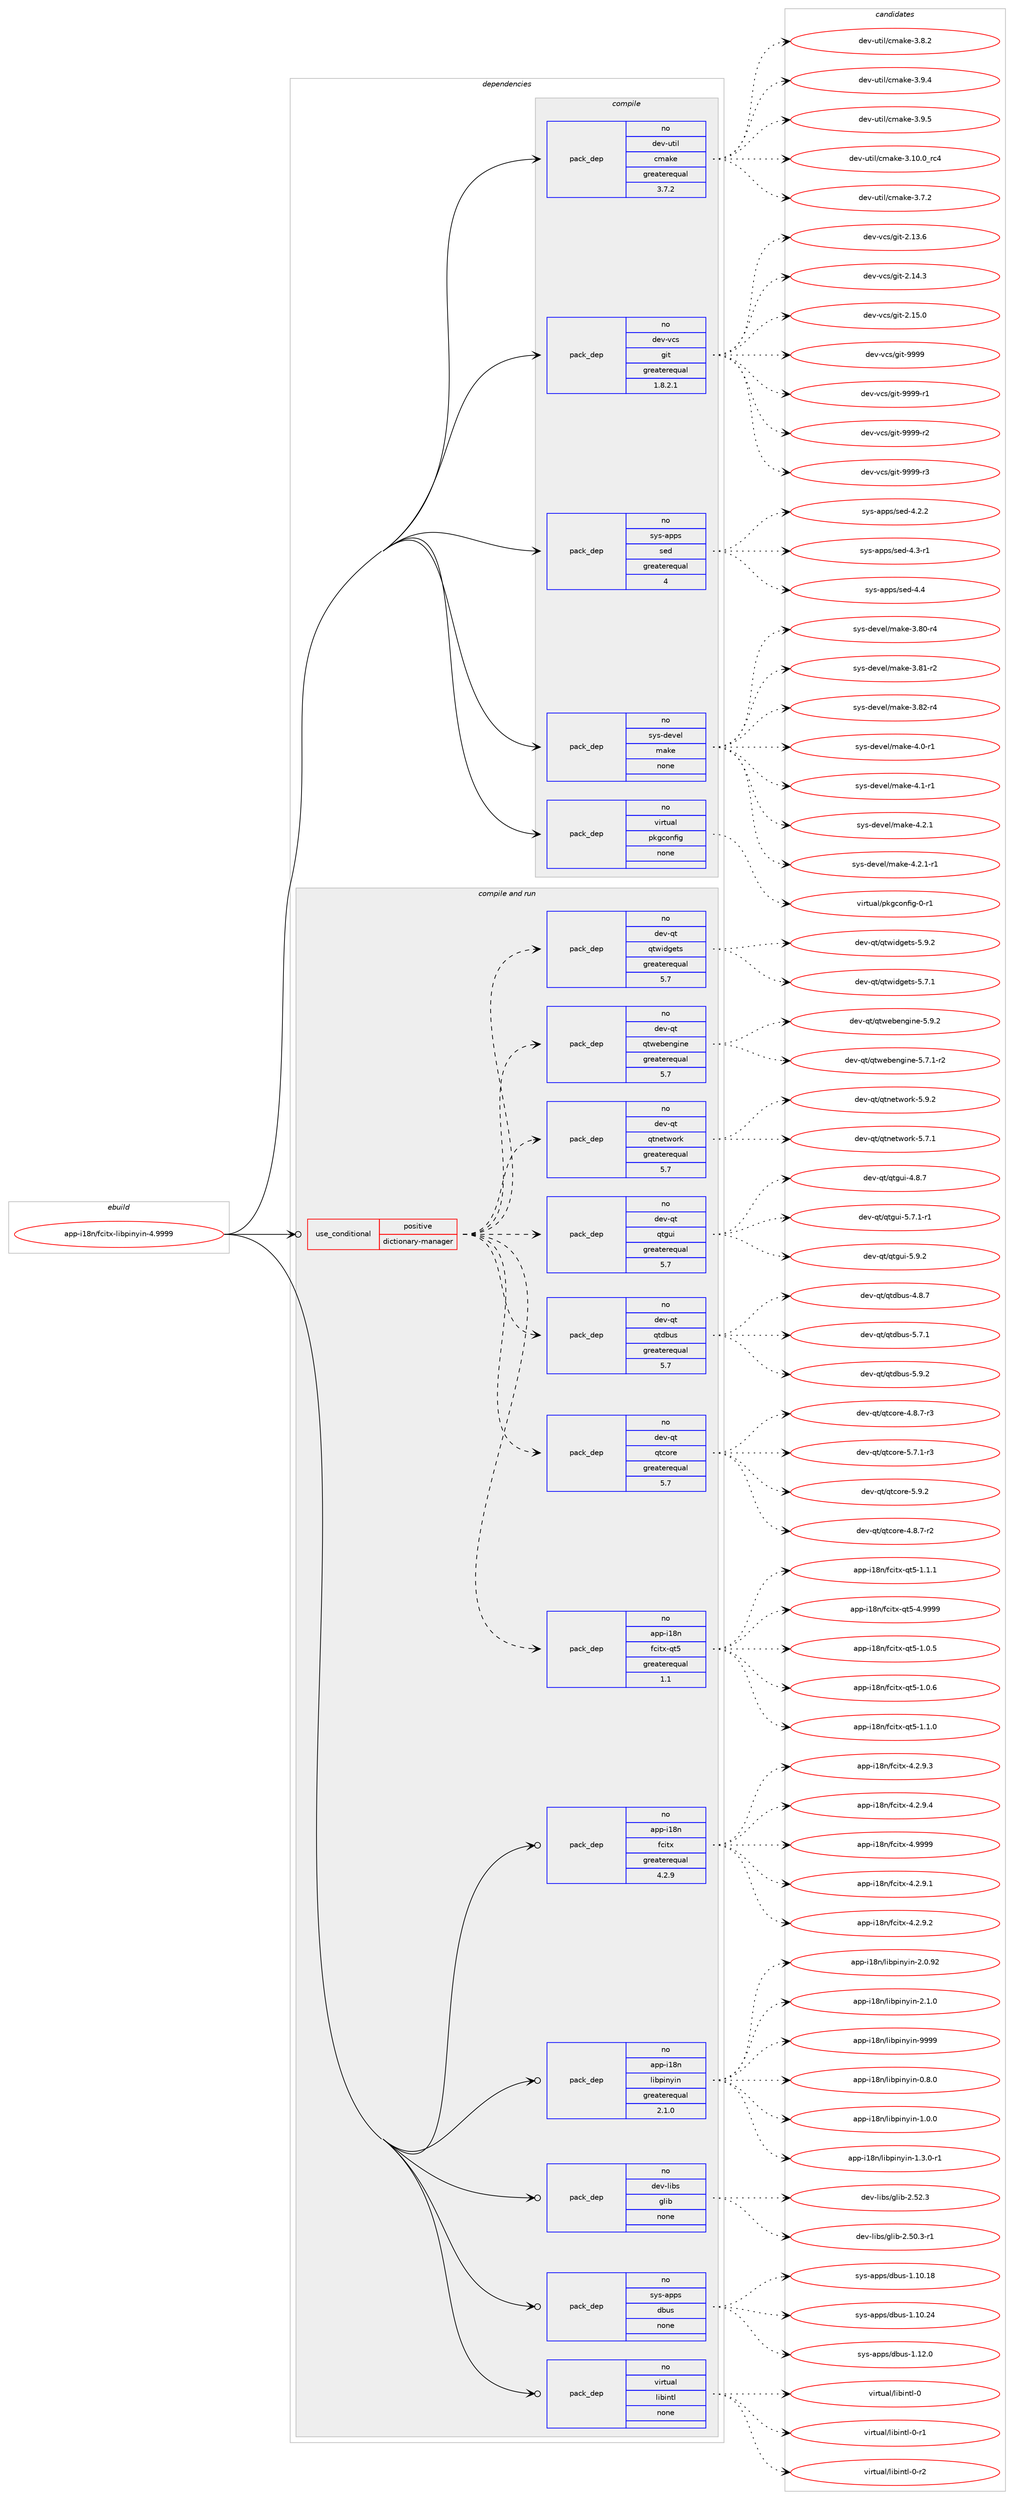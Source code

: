 digraph prolog {

# *************
# Graph options
# *************

newrank=true;
concentrate=true;
compound=true;
graph [rankdir=LR,fontname=Helvetica,fontsize=10,ranksep=1.5];#, ranksep=2.5, nodesep=0.2];
edge  [arrowhead=vee];
node  [fontname=Helvetica,fontsize=10];

# **********
# The ebuild
# **********

subgraph cluster_leftcol {
color=gray;
rank=same;
label=<<i>ebuild</i>>;
id [label="app-i18n/fcitx-libpinyin-4.9999", color=red, width=4, href="../app-i18n/fcitx-libpinyin-4.9999.svg"];
}

# ****************
# The dependencies
# ****************

subgraph cluster_midcol {
color=gray;
label=<<i>dependencies</i>>;
subgraph cluster_compile {
fillcolor="#eeeeee";
style=filled;
label=<<i>compile</i>>;
subgraph pack29567 {
dependency41911 [label=<<TABLE BORDER="0" CELLBORDER="1" CELLSPACING="0" CELLPADDING="4" WIDTH="220"><TR><TD ROWSPAN="6" CELLPADDING="30">pack_dep</TD></TR><TR><TD WIDTH="110">no</TD></TR><TR><TD>dev-util</TD></TR><TR><TD>cmake</TD></TR><TR><TD>greaterequal</TD></TR><TR><TD>3.7.2</TD></TR></TABLE>>, shape=none, color=blue];
}
id:e -> dependency41911:w [weight=20,style="solid",arrowhead="vee"];
subgraph pack29568 {
dependency41912 [label=<<TABLE BORDER="0" CELLBORDER="1" CELLSPACING="0" CELLPADDING="4" WIDTH="220"><TR><TD ROWSPAN="6" CELLPADDING="30">pack_dep</TD></TR><TR><TD WIDTH="110">no</TD></TR><TR><TD>dev-vcs</TD></TR><TR><TD>git</TD></TR><TR><TD>greaterequal</TD></TR><TR><TD>1.8.2.1</TD></TR></TABLE>>, shape=none, color=blue];
}
id:e -> dependency41912:w [weight=20,style="solid",arrowhead="vee"];
subgraph pack29569 {
dependency41913 [label=<<TABLE BORDER="0" CELLBORDER="1" CELLSPACING="0" CELLPADDING="4" WIDTH="220"><TR><TD ROWSPAN="6" CELLPADDING="30">pack_dep</TD></TR><TR><TD WIDTH="110">no</TD></TR><TR><TD>sys-apps</TD></TR><TR><TD>sed</TD></TR><TR><TD>greaterequal</TD></TR><TR><TD>4</TD></TR></TABLE>>, shape=none, color=blue];
}
id:e -> dependency41913:w [weight=20,style="solid",arrowhead="vee"];
subgraph pack29570 {
dependency41914 [label=<<TABLE BORDER="0" CELLBORDER="1" CELLSPACING="0" CELLPADDING="4" WIDTH="220"><TR><TD ROWSPAN="6" CELLPADDING="30">pack_dep</TD></TR><TR><TD WIDTH="110">no</TD></TR><TR><TD>sys-devel</TD></TR><TR><TD>make</TD></TR><TR><TD>none</TD></TR><TR><TD></TD></TR></TABLE>>, shape=none, color=blue];
}
id:e -> dependency41914:w [weight=20,style="solid",arrowhead="vee"];
subgraph pack29571 {
dependency41915 [label=<<TABLE BORDER="0" CELLBORDER="1" CELLSPACING="0" CELLPADDING="4" WIDTH="220"><TR><TD ROWSPAN="6" CELLPADDING="30">pack_dep</TD></TR><TR><TD WIDTH="110">no</TD></TR><TR><TD>virtual</TD></TR><TR><TD>pkgconfig</TD></TR><TR><TD>none</TD></TR><TR><TD></TD></TR></TABLE>>, shape=none, color=blue];
}
id:e -> dependency41915:w [weight=20,style="solid",arrowhead="vee"];
}
subgraph cluster_compileandrun {
fillcolor="#eeeeee";
style=filled;
label=<<i>compile and run</i>>;
subgraph cond11698 {
dependency41916 [label=<<TABLE BORDER="0" CELLBORDER="1" CELLSPACING="0" CELLPADDING="4"><TR><TD ROWSPAN="3" CELLPADDING="10">use_conditional</TD></TR><TR><TD>positive</TD></TR><TR><TD>dictionary-manager</TD></TR></TABLE>>, shape=none, color=red];
subgraph pack29572 {
dependency41917 [label=<<TABLE BORDER="0" CELLBORDER="1" CELLSPACING="0" CELLPADDING="4" WIDTH="220"><TR><TD ROWSPAN="6" CELLPADDING="30">pack_dep</TD></TR><TR><TD WIDTH="110">no</TD></TR><TR><TD>app-i18n</TD></TR><TR><TD>fcitx-qt5</TD></TR><TR><TD>greaterequal</TD></TR><TR><TD>1.1</TD></TR></TABLE>>, shape=none, color=blue];
}
dependency41916:e -> dependency41917:w [weight=20,style="dashed",arrowhead="vee"];
subgraph pack29573 {
dependency41918 [label=<<TABLE BORDER="0" CELLBORDER="1" CELLSPACING="0" CELLPADDING="4" WIDTH="220"><TR><TD ROWSPAN="6" CELLPADDING="30">pack_dep</TD></TR><TR><TD WIDTH="110">no</TD></TR><TR><TD>dev-qt</TD></TR><TR><TD>qtcore</TD></TR><TR><TD>greaterequal</TD></TR><TR><TD>5.7</TD></TR></TABLE>>, shape=none, color=blue];
}
dependency41916:e -> dependency41918:w [weight=20,style="dashed",arrowhead="vee"];
subgraph pack29574 {
dependency41919 [label=<<TABLE BORDER="0" CELLBORDER="1" CELLSPACING="0" CELLPADDING="4" WIDTH="220"><TR><TD ROWSPAN="6" CELLPADDING="30">pack_dep</TD></TR><TR><TD WIDTH="110">no</TD></TR><TR><TD>dev-qt</TD></TR><TR><TD>qtdbus</TD></TR><TR><TD>greaterequal</TD></TR><TR><TD>5.7</TD></TR></TABLE>>, shape=none, color=blue];
}
dependency41916:e -> dependency41919:w [weight=20,style="dashed",arrowhead="vee"];
subgraph pack29575 {
dependency41920 [label=<<TABLE BORDER="0" CELLBORDER="1" CELLSPACING="0" CELLPADDING="4" WIDTH="220"><TR><TD ROWSPAN="6" CELLPADDING="30">pack_dep</TD></TR><TR><TD WIDTH="110">no</TD></TR><TR><TD>dev-qt</TD></TR><TR><TD>qtgui</TD></TR><TR><TD>greaterequal</TD></TR><TR><TD>5.7</TD></TR></TABLE>>, shape=none, color=blue];
}
dependency41916:e -> dependency41920:w [weight=20,style="dashed",arrowhead="vee"];
subgraph pack29576 {
dependency41921 [label=<<TABLE BORDER="0" CELLBORDER="1" CELLSPACING="0" CELLPADDING="4" WIDTH="220"><TR><TD ROWSPAN="6" CELLPADDING="30">pack_dep</TD></TR><TR><TD WIDTH="110">no</TD></TR><TR><TD>dev-qt</TD></TR><TR><TD>qtnetwork</TD></TR><TR><TD>greaterequal</TD></TR><TR><TD>5.7</TD></TR></TABLE>>, shape=none, color=blue];
}
dependency41916:e -> dependency41921:w [weight=20,style="dashed",arrowhead="vee"];
subgraph pack29577 {
dependency41922 [label=<<TABLE BORDER="0" CELLBORDER="1" CELLSPACING="0" CELLPADDING="4" WIDTH="220"><TR><TD ROWSPAN="6" CELLPADDING="30">pack_dep</TD></TR><TR><TD WIDTH="110">no</TD></TR><TR><TD>dev-qt</TD></TR><TR><TD>qtwebengine</TD></TR><TR><TD>greaterequal</TD></TR><TR><TD>5.7</TD></TR></TABLE>>, shape=none, color=blue];
}
dependency41916:e -> dependency41922:w [weight=20,style="dashed",arrowhead="vee"];
subgraph pack29578 {
dependency41923 [label=<<TABLE BORDER="0" CELLBORDER="1" CELLSPACING="0" CELLPADDING="4" WIDTH="220"><TR><TD ROWSPAN="6" CELLPADDING="30">pack_dep</TD></TR><TR><TD WIDTH="110">no</TD></TR><TR><TD>dev-qt</TD></TR><TR><TD>qtwidgets</TD></TR><TR><TD>greaterequal</TD></TR><TR><TD>5.7</TD></TR></TABLE>>, shape=none, color=blue];
}
dependency41916:e -> dependency41923:w [weight=20,style="dashed",arrowhead="vee"];
}
id:e -> dependency41916:w [weight=20,style="solid",arrowhead="odotvee"];
subgraph pack29579 {
dependency41924 [label=<<TABLE BORDER="0" CELLBORDER="1" CELLSPACING="0" CELLPADDING="4" WIDTH="220"><TR><TD ROWSPAN="6" CELLPADDING="30">pack_dep</TD></TR><TR><TD WIDTH="110">no</TD></TR><TR><TD>app-i18n</TD></TR><TR><TD>fcitx</TD></TR><TR><TD>greaterequal</TD></TR><TR><TD>4.2.9</TD></TR></TABLE>>, shape=none, color=blue];
}
id:e -> dependency41924:w [weight=20,style="solid",arrowhead="odotvee"];
subgraph pack29580 {
dependency41925 [label=<<TABLE BORDER="0" CELLBORDER="1" CELLSPACING="0" CELLPADDING="4" WIDTH="220"><TR><TD ROWSPAN="6" CELLPADDING="30">pack_dep</TD></TR><TR><TD WIDTH="110">no</TD></TR><TR><TD>app-i18n</TD></TR><TR><TD>libpinyin</TD></TR><TR><TD>greaterequal</TD></TR><TR><TD>2.1.0</TD></TR></TABLE>>, shape=none, color=blue];
}
id:e -> dependency41925:w [weight=20,style="solid",arrowhead="odotvee"];
subgraph pack29581 {
dependency41926 [label=<<TABLE BORDER="0" CELLBORDER="1" CELLSPACING="0" CELLPADDING="4" WIDTH="220"><TR><TD ROWSPAN="6" CELLPADDING="30">pack_dep</TD></TR><TR><TD WIDTH="110">no</TD></TR><TR><TD>dev-libs</TD></TR><TR><TD>glib</TD></TR><TR><TD>none</TD></TR><TR><TD></TD></TR></TABLE>>, shape=none, color=blue];
}
id:e -> dependency41926:w [weight=20,style="solid",arrowhead="odotvee"];
subgraph pack29582 {
dependency41927 [label=<<TABLE BORDER="0" CELLBORDER="1" CELLSPACING="0" CELLPADDING="4" WIDTH="220"><TR><TD ROWSPAN="6" CELLPADDING="30">pack_dep</TD></TR><TR><TD WIDTH="110">no</TD></TR><TR><TD>sys-apps</TD></TR><TR><TD>dbus</TD></TR><TR><TD>none</TD></TR><TR><TD></TD></TR></TABLE>>, shape=none, color=blue];
}
id:e -> dependency41927:w [weight=20,style="solid",arrowhead="odotvee"];
subgraph pack29583 {
dependency41928 [label=<<TABLE BORDER="0" CELLBORDER="1" CELLSPACING="0" CELLPADDING="4" WIDTH="220"><TR><TD ROWSPAN="6" CELLPADDING="30">pack_dep</TD></TR><TR><TD WIDTH="110">no</TD></TR><TR><TD>virtual</TD></TR><TR><TD>libintl</TD></TR><TR><TD>none</TD></TR><TR><TD></TD></TR></TABLE>>, shape=none, color=blue];
}
id:e -> dependency41928:w [weight=20,style="solid",arrowhead="odotvee"];
}
subgraph cluster_run {
fillcolor="#eeeeee";
style=filled;
label=<<i>run</i>>;
}
}

# **************
# The candidates
# **************

subgraph cluster_choices {
rank=same;
color=gray;
label=<<i>candidates</i>>;

subgraph choice29567 {
color=black;
nodesep=1;
choice1001011184511711610510847991099710710145514649484648951149952 [label="dev-util/cmake-3.10.0_rc4", color=red, width=4,href="../dev-util/cmake-3.10.0_rc4.svg"];
choice10010111845117116105108479910997107101455146554650 [label="dev-util/cmake-3.7.2", color=red, width=4,href="../dev-util/cmake-3.7.2.svg"];
choice10010111845117116105108479910997107101455146564650 [label="dev-util/cmake-3.8.2", color=red, width=4,href="../dev-util/cmake-3.8.2.svg"];
choice10010111845117116105108479910997107101455146574652 [label="dev-util/cmake-3.9.4", color=red, width=4,href="../dev-util/cmake-3.9.4.svg"];
choice10010111845117116105108479910997107101455146574653 [label="dev-util/cmake-3.9.5", color=red, width=4,href="../dev-util/cmake-3.9.5.svg"];
dependency41911:e -> choice1001011184511711610510847991099710710145514649484648951149952:w [style=dotted,weight="100"];
dependency41911:e -> choice10010111845117116105108479910997107101455146554650:w [style=dotted,weight="100"];
dependency41911:e -> choice10010111845117116105108479910997107101455146564650:w [style=dotted,weight="100"];
dependency41911:e -> choice10010111845117116105108479910997107101455146574652:w [style=dotted,weight="100"];
dependency41911:e -> choice10010111845117116105108479910997107101455146574653:w [style=dotted,weight="100"];
}
subgraph choice29568 {
color=black;
nodesep=1;
choice10010111845118991154710310511645504649514654 [label="dev-vcs/git-2.13.6", color=red, width=4,href="../dev-vcs/git-2.13.6.svg"];
choice10010111845118991154710310511645504649524651 [label="dev-vcs/git-2.14.3", color=red, width=4,href="../dev-vcs/git-2.14.3.svg"];
choice10010111845118991154710310511645504649534648 [label="dev-vcs/git-2.15.0", color=red, width=4,href="../dev-vcs/git-2.15.0.svg"];
choice1001011184511899115471031051164557575757 [label="dev-vcs/git-9999", color=red, width=4,href="../dev-vcs/git-9999.svg"];
choice10010111845118991154710310511645575757574511449 [label="dev-vcs/git-9999-r1", color=red, width=4,href="../dev-vcs/git-9999-r1.svg"];
choice10010111845118991154710310511645575757574511450 [label="dev-vcs/git-9999-r2", color=red, width=4,href="../dev-vcs/git-9999-r2.svg"];
choice10010111845118991154710310511645575757574511451 [label="dev-vcs/git-9999-r3", color=red, width=4,href="../dev-vcs/git-9999-r3.svg"];
dependency41912:e -> choice10010111845118991154710310511645504649514654:w [style=dotted,weight="100"];
dependency41912:e -> choice10010111845118991154710310511645504649524651:w [style=dotted,weight="100"];
dependency41912:e -> choice10010111845118991154710310511645504649534648:w [style=dotted,weight="100"];
dependency41912:e -> choice1001011184511899115471031051164557575757:w [style=dotted,weight="100"];
dependency41912:e -> choice10010111845118991154710310511645575757574511449:w [style=dotted,weight="100"];
dependency41912:e -> choice10010111845118991154710310511645575757574511450:w [style=dotted,weight="100"];
dependency41912:e -> choice10010111845118991154710310511645575757574511451:w [style=dotted,weight="100"];
}
subgraph choice29569 {
color=black;
nodesep=1;
choice115121115459711211211547115101100455246504650 [label="sys-apps/sed-4.2.2", color=red, width=4,href="../sys-apps/sed-4.2.2.svg"];
choice115121115459711211211547115101100455246514511449 [label="sys-apps/sed-4.3-r1", color=red, width=4,href="../sys-apps/sed-4.3-r1.svg"];
choice11512111545971121121154711510110045524652 [label="sys-apps/sed-4.4", color=red, width=4,href="../sys-apps/sed-4.4.svg"];
dependency41913:e -> choice115121115459711211211547115101100455246504650:w [style=dotted,weight="100"];
dependency41913:e -> choice115121115459711211211547115101100455246514511449:w [style=dotted,weight="100"];
dependency41913:e -> choice11512111545971121121154711510110045524652:w [style=dotted,weight="100"];
}
subgraph choice29570 {
color=black;
nodesep=1;
choice11512111545100101118101108471099710710145514656484511452 [label="sys-devel/make-3.80-r4", color=red, width=4,href="../sys-devel/make-3.80-r4.svg"];
choice11512111545100101118101108471099710710145514656494511450 [label="sys-devel/make-3.81-r2", color=red, width=4,href="../sys-devel/make-3.81-r2.svg"];
choice11512111545100101118101108471099710710145514656504511452 [label="sys-devel/make-3.82-r4", color=red, width=4,href="../sys-devel/make-3.82-r4.svg"];
choice115121115451001011181011084710997107101455246484511449 [label="sys-devel/make-4.0-r1", color=red, width=4,href="../sys-devel/make-4.0-r1.svg"];
choice115121115451001011181011084710997107101455246494511449 [label="sys-devel/make-4.1-r1", color=red, width=4,href="../sys-devel/make-4.1-r1.svg"];
choice115121115451001011181011084710997107101455246504649 [label="sys-devel/make-4.2.1", color=red, width=4,href="../sys-devel/make-4.2.1.svg"];
choice1151211154510010111810110847109971071014552465046494511449 [label="sys-devel/make-4.2.1-r1", color=red, width=4,href="../sys-devel/make-4.2.1-r1.svg"];
dependency41914:e -> choice11512111545100101118101108471099710710145514656484511452:w [style=dotted,weight="100"];
dependency41914:e -> choice11512111545100101118101108471099710710145514656494511450:w [style=dotted,weight="100"];
dependency41914:e -> choice11512111545100101118101108471099710710145514656504511452:w [style=dotted,weight="100"];
dependency41914:e -> choice115121115451001011181011084710997107101455246484511449:w [style=dotted,weight="100"];
dependency41914:e -> choice115121115451001011181011084710997107101455246494511449:w [style=dotted,weight="100"];
dependency41914:e -> choice115121115451001011181011084710997107101455246504649:w [style=dotted,weight="100"];
dependency41914:e -> choice1151211154510010111810110847109971071014552465046494511449:w [style=dotted,weight="100"];
}
subgraph choice29571 {
color=black;
nodesep=1;
choice11810511411611797108471121071039911111010210510345484511449 [label="virtual/pkgconfig-0-r1", color=red, width=4,href="../virtual/pkgconfig-0-r1.svg"];
dependency41915:e -> choice11810511411611797108471121071039911111010210510345484511449:w [style=dotted,weight="100"];
}
subgraph choice29572 {
color=black;
nodesep=1;
choice9711211245105495611047102991051161204511311653454946484653 [label="app-i18n/fcitx-qt5-1.0.5", color=red, width=4,href="../app-i18n/fcitx-qt5-1.0.5.svg"];
choice9711211245105495611047102991051161204511311653454946484654 [label="app-i18n/fcitx-qt5-1.0.6", color=red, width=4,href="../app-i18n/fcitx-qt5-1.0.6.svg"];
choice9711211245105495611047102991051161204511311653454946494648 [label="app-i18n/fcitx-qt5-1.1.0", color=red, width=4,href="../app-i18n/fcitx-qt5-1.1.0.svg"];
choice9711211245105495611047102991051161204511311653454946494649 [label="app-i18n/fcitx-qt5-1.1.1", color=red, width=4,href="../app-i18n/fcitx-qt5-1.1.1.svg"];
choice971121124510549561104710299105116120451131165345524657575757 [label="app-i18n/fcitx-qt5-4.9999", color=red, width=4,href="../app-i18n/fcitx-qt5-4.9999.svg"];
dependency41917:e -> choice9711211245105495611047102991051161204511311653454946484653:w [style=dotted,weight="100"];
dependency41917:e -> choice9711211245105495611047102991051161204511311653454946484654:w [style=dotted,weight="100"];
dependency41917:e -> choice9711211245105495611047102991051161204511311653454946494648:w [style=dotted,weight="100"];
dependency41917:e -> choice9711211245105495611047102991051161204511311653454946494649:w [style=dotted,weight="100"];
dependency41917:e -> choice971121124510549561104710299105116120451131165345524657575757:w [style=dotted,weight="100"];
}
subgraph choice29573 {
color=black;
nodesep=1;
choice1001011184511311647113116991111141014552465646554511450 [label="dev-qt/qtcore-4.8.7-r2", color=red, width=4,href="../dev-qt/qtcore-4.8.7-r2.svg"];
choice1001011184511311647113116991111141014552465646554511451 [label="dev-qt/qtcore-4.8.7-r3", color=red, width=4,href="../dev-qt/qtcore-4.8.7-r3.svg"];
choice1001011184511311647113116991111141014553465546494511451 [label="dev-qt/qtcore-5.7.1-r3", color=red, width=4,href="../dev-qt/qtcore-5.7.1-r3.svg"];
choice100101118451131164711311699111114101455346574650 [label="dev-qt/qtcore-5.9.2", color=red, width=4,href="../dev-qt/qtcore-5.9.2.svg"];
dependency41918:e -> choice1001011184511311647113116991111141014552465646554511450:w [style=dotted,weight="100"];
dependency41918:e -> choice1001011184511311647113116991111141014552465646554511451:w [style=dotted,weight="100"];
dependency41918:e -> choice1001011184511311647113116991111141014553465546494511451:w [style=dotted,weight="100"];
dependency41918:e -> choice100101118451131164711311699111114101455346574650:w [style=dotted,weight="100"];
}
subgraph choice29574 {
color=black;
nodesep=1;
choice100101118451131164711311610098117115455246564655 [label="dev-qt/qtdbus-4.8.7", color=red, width=4,href="../dev-qt/qtdbus-4.8.7.svg"];
choice100101118451131164711311610098117115455346554649 [label="dev-qt/qtdbus-5.7.1", color=red, width=4,href="../dev-qt/qtdbus-5.7.1.svg"];
choice100101118451131164711311610098117115455346574650 [label="dev-qt/qtdbus-5.9.2", color=red, width=4,href="../dev-qt/qtdbus-5.9.2.svg"];
dependency41919:e -> choice100101118451131164711311610098117115455246564655:w [style=dotted,weight="100"];
dependency41919:e -> choice100101118451131164711311610098117115455346554649:w [style=dotted,weight="100"];
dependency41919:e -> choice100101118451131164711311610098117115455346574650:w [style=dotted,weight="100"];
}
subgraph choice29575 {
color=black;
nodesep=1;
choice1001011184511311647113116103117105455246564655 [label="dev-qt/qtgui-4.8.7", color=red, width=4,href="../dev-qt/qtgui-4.8.7.svg"];
choice10010111845113116471131161031171054553465546494511449 [label="dev-qt/qtgui-5.7.1-r1", color=red, width=4,href="../dev-qt/qtgui-5.7.1-r1.svg"];
choice1001011184511311647113116103117105455346574650 [label="dev-qt/qtgui-5.9.2", color=red, width=4,href="../dev-qt/qtgui-5.9.2.svg"];
dependency41920:e -> choice1001011184511311647113116103117105455246564655:w [style=dotted,weight="100"];
dependency41920:e -> choice10010111845113116471131161031171054553465546494511449:w [style=dotted,weight="100"];
dependency41920:e -> choice1001011184511311647113116103117105455346574650:w [style=dotted,weight="100"];
}
subgraph choice29576 {
color=black;
nodesep=1;
choice1001011184511311647113116110101116119111114107455346554649 [label="dev-qt/qtnetwork-5.7.1", color=red, width=4,href="../dev-qt/qtnetwork-5.7.1.svg"];
choice1001011184511311647113116110101116119111114107455346574650 [label="dev-qt/qtnetwork-5.9.2", color=red, width=4,href="../dev-qt/qtnetwork-5.9.2.svg"];
dependency41921:e -> choice1001011184511311647113116110101116119111114107455346554649:w [style=dotted,weight="100"];
dependency41921:e -> choice1001011184511311647113116110101116119111114107455346574650:w [style=dotted,weight="100"];
}
subgraph choice29577 {
color=black;
nodesep=1;
choice1001011184511311647113116119101981011101031051101014553465546494511450 [label="dev-qt/qtwebengine-5.7.1-r2", color=red, width=4,href="../dev-qt/qtwebengine-5.7.1-r2.svg"];
choice100101118451131164711311611910198101110103105110101455346574650 [label="dev-qt/qtwebengine-5.9.2", color=red, width=4,href="../dev-qt/qtwebengine-5.9.2.svg"];
dependency41922:e -> choice1001011184511311647113116119101981011101031051101014553465546494511450:w [style=dotted,weight="100"];
dependency41922:e -> choice100101118451131164711311611910198101110103105110101455346574650:w [style=dotted,weight="100"];
}
subgraph choice29578 {
color=black;
nodesep=1;
choice1001011184511311647113116119105100103101116115455346554649 [label="dev-qt/qtwidgets-5.7.1", color=red, width=4,href="../dev-qt/qtwidgets-5.7.1.svg"];
choice1001011184511311647113116119105100103101116115455346574650 [label="dev-qt/qtwidgets-5.9.2", color=red, width=4,href="../dev-qt/qtwidgets-5.9.2.svg"];
dependency41923:e -> choice1001011184511311647113116119105100103101116115455346554649:w [style=dotted,weight="100"];
dependency41923:e -> choice1001011184511311647113116119105100103101116115455346574650:w [style=dotted,weight="100"];
}
subgraph choice29579 {
color=black;
nodesep=1;
choice9711211245105495611047102991051161204552465046574649 [label="app-i18n/fcitx-4.2.9.1", color=red, width=4,href="../app-i18n/fcitx-4.2.9.1.svg"];
choice9711211245105495611047102991051161204552465046574650 [label="app-i18n/fcitx-4.2.9.2", color=red, width=4,href="../app-i18n/fcitx-4.2.9.2.svg"];
choice9711211245105495611047102991051161204552465046574651 [label="app-i18n/fcitx-4.2.9.3", color=red, width=4,href="../app-i18n/fcitx-4.2.9.3.svg"];
choice9711211245105495611047102991051161204552465046574652 [label="app-i18n/fcitx-4.2.9.4", color=red, width=4,href="../app-i18n/fcitx-4.2.9.4.svg"];
choice97112112451054956110471029910511612045524657575757 [label="app-i18n/fcitx-4.9999", color=red, width=4,href="../app-i18n/fcitx-4.9999.svg"];
dependency41924:e -> choice9711211245105495611047102991051161204552465046574649:w [style=dotted,weight="100"];
dependency41924:e -> choice9711211245105495611047102991051161204552465046574650:w [style=dotted,weight="100"];
dependency41924:e -> choice9711211245105495611047102991051161204552465046574651:w [style=dotted,weight="100"];
dependency41924:e -> choice9711211245105495611047102991051161204552465046574652:w [style=dotted,weight="100"];
dependency41924:e -> choice97112112451054956110471029910511612045524657575757:w [style=dotted,weight="100"];
}
subgraph choice29580 {
color=black;
nodesep=1;
choice971121124510549561104710810598112105110121105110454846564648 [label="app-i18n/libpinyin-0.8.0", color=red, width=4,href="../app-i18n/libpinyin-0.8.0.svg"];
choice971121124510549561104710810598112105110121105110454946484648 [label="app-i18n/libpinyin-1.0.0", color=red, width=4,href="../app-i18n/libpinyin-1.0.0.svg"];
choice9711211245105495611047108105981121051101211051104549465146484511449 [label="app-i18n/libpinyin-1.3.0-r1", color=red, width=4,href="../app-i18n/libpinyin-1.3.0-r1.svg"];
choice97112112451054956110471081059811210511012110511045504648465750 [label="app-i18n/libpinyin-2.0.92", color=red, width=4,href="../app-i18n/libpinyin-2.0.92.svg"];
choice971121124510549561104710810598112105110121105110455046494648 [label="app-i18n/libpinyin-2.1.0", color=red, width=4,href="../app-i18n/libpinyin-2.1.0.svg"];
choice9711211245105495611047108105981121051101211051104557575757 [label="app-i18n/libpinyin-9999", color=red, width=4,href="../app-i18n/libpinyin-9999.svg"];
dependency41925:e -> choice971121124510549561104710810598112105110121105110454846564648:w [style=dotted,weight="100"];
dependency41925:e -> choice971121124510549561104710810598112105110121105110454946484648:w [style=dotted,weight="100"];
dependency41925:e -> choice9711211245105495611047108105981121051101211051104549465146484511449:w [style=dotted,weight="100"];
dependency41925:e -> choice97112112451054956110471081059811210511012110511045504648465750:w [style=dotted,weight="100"];
dependency41925:e -> choice971121124510549561104710810598112105110121105110455046494648:w [style=dotted,weight="100"];
dependency41925:e -> choice9711211245105495611047108105981121051101211051104557575757:w [style=dotted,weight="100"];
}
subgraph choice29581 {
color=black;
nodesep=1;
choice10010111845108105981154710310810598455046534846514511449 [label="dev-libs/glib-2.50.3-r1", color=red, width=4,href="../dev-libs/glib-2.50.3-r1.svg"];
choice1001011184510810598115471031081059845504653504651 [label="dev-libs/glib-2.52.3", color=red, width=4,href="../dev-libs/glib-2.52.3.svg"];
dependency41926:e -> choice10010111845108105981154710310810598455046534846514511449:w [style=dotted,weight="100"];
dependency41926:e -> choice1001011184510810598115471031081059845504653504651:w [style=dotted,weight="100"];
}
subgraph choice29582 {
color=black;
nodesep=1;
choice115121115459711211211547100981171154549464948464956 [label="sys-apps/dbus-1.10.18", color=red, width=4,href="../sys-apps/dbus-1.10.18.svg"];
choice115121115459711211211547100981171154549464948465052 [label="sys-apps/dbus-1.10.24", color=red, width=4,href="../sys-apps/dbus-1.10.24.svg"];
choice1151211154597112112115471009811711545494649504648 [label="sys-apps/dbus-1.12.0", color=red, width=4,href="../sys-apps/dbus-1.12.0.svg"];
dependency41927:e -> choice115121115459711211211547100981171154549464948464956:w [style=dotted,weight="100"];
dependency41927:e -> choice115121115459711211211547100981171154549464948465052:w [style=dotted,weight="100"];
dependency41927:e -> choice1151211154597112112115471009811711545494649504648:w [style=dotted,weight="100"];
}
subgraph choice29583 {
color=black;
nodesep=1;
choice1181051141161179710847108105981051101161084548 [label="virtual/libintl-0", color=red, width=4,href="../virtual/libintl-0.svg"];
choice11810511411611797108471081059810511011610845484511449 [label="virtual/libintl-0-r1", color=red, width=4,href="../virtual/libintl-0-r1.svg"];
choice11810511411611797108471081059810511011610845484511450 [label="virtual/libintl-0-r2", color=red, width=4,href="../virtual/libintl-0-r2.svg"];
dependency41928:e -> choice1181051141161179710847108105981051101161084548:w [style=dotted,weight="100"];
dependency41928:e -> choice11810511411611797108471081059810511011610845484511449:w [style=dotted,weight="100"];
dependency41928:e -> choice11810511411611797108471081059810511011610845484511450:w [style=dotted,weight="100"];
}
}

}
